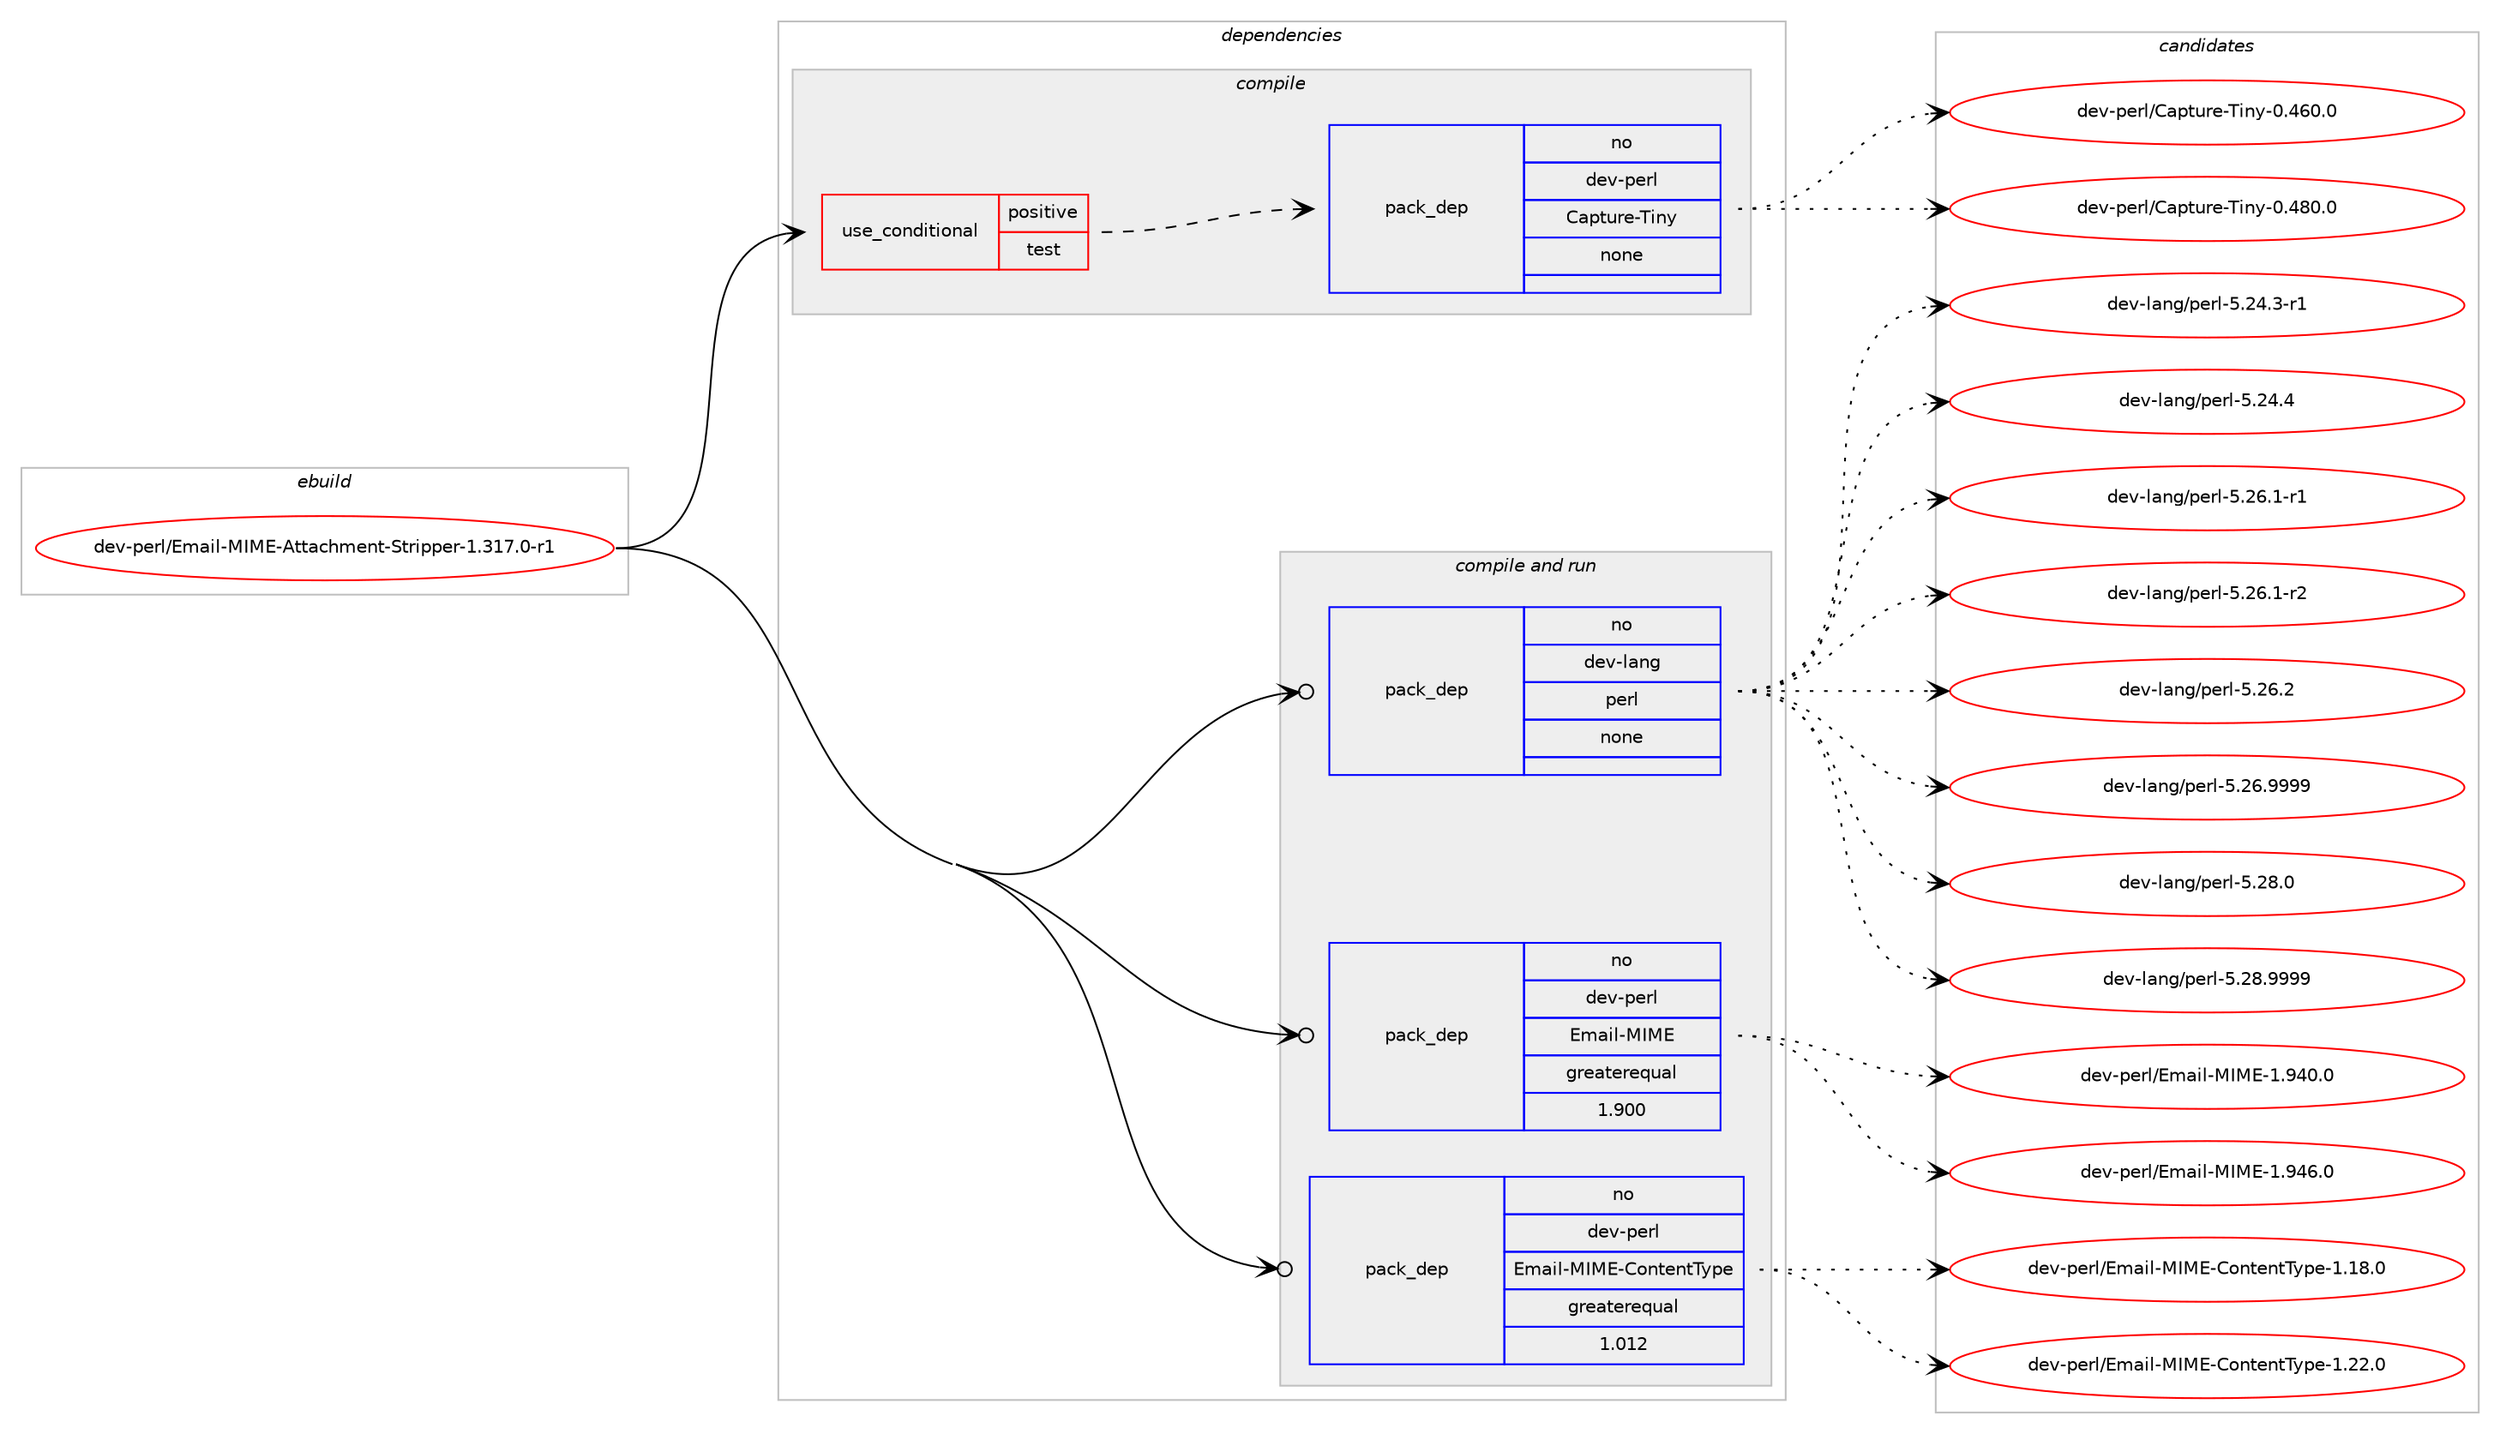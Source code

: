 digraph prolog {

# *************
# Graph options
# *************

newrank=true;
concentrate=true;
compound=true;
graph [rankdir=LR,fontname=Helvetica,fontsize=10,ranksep=1.5];#, ranksep=2.5, nodesep=0.2];
edge  [arrowhead=vee];
node  [fontname=Helvetica,fontsize=10];

# **********
# The ebuild
# **********

subgraph cluster_leftcol {
color=gray;
rank=same;
label=<<i>ebuild</i>>;
id [label="dev-perl/Email-MIME-Attachment-Stripper-1.317.0-r1", color=red, width=4, href="../dev-perl/Email-MIME-Attachment-Stripper-1.317.0-r1.svg"];
}

# ****************
# The dependencies
# ****************

subgraph cluster_midcol {
color=gray;
label=<<i>dependencies</i>>;
subgraph cluster_compile {
fillcolor="#eeeeee";
style=filled;
label=<<i>compile</i>>;
subgraph cond368039 {
dependency1380582 [label=<<TABLE BORDER="0" CELLBORDER="1" CELLSPACING="0" CELLPADDING="4"><TR><TD ROWSPAN="3" CELLPADDING="10">use_conditional</TD></TR><TR><TD>positive</TD></TR><TR><TD>test</TD></TR></TABLE>>, shape=none, color=red];
subgraph pack989497 {
dependency1380583 [label=<<TABLE BORDER="0" CELLBORDER="1" CELLSPACING="0" CELLPADDING="4" WIDTH="220"><TR><TD ROWSPAN="6" CELLPADDING="30">pack_dep</TD></TR><TR><TD WIDTH="110">no</TD></TR><TR><TD>dev-perl</TD></TR><TR><TD>Capture-Tiny</TD></TR><TR><TD>none</TD></TR><TR><TD></TD></TR></TABLE>>, shape=none, color=blue];
}
dependency1380582:e -> dependency1380583:w [weight=20,style="dashed",arrowhead="vee"];
}
id:e -> dependency1380582:w [weight=20,style="solid",arrowhead="vee"];
}
subgraph cluster_compileandrun {
fillcolor="#eeeeee";
style=filled;
label=<<i>compile and run</i>>;
subgraph pack989498 {
dependency1380584 [label=<<TABLE BORDER="0" CELLBORDER="1" CELLSPACING="0" CELLPADDING="4" WIDTH="220"><TR><TD ROWSPAN="6" CELLPADDING="30">pack_dep</TD></TR><TR><TD WIDTH="110">no</TD></TR><TR><TD>dev-lang</TD></TR><TR><TD>perl</TD></TR><TR><TD>none</TD></TR><TR><TD></TD></TR></TABLE>>, shape=none, color=blue];
}
id:e -> dependency1380584:w [weight=20,style="solid",arrowhead="odotvee"];
subgraph pack989499 {
dependency1380585 [label=<<TABLE BORDER="0" CELLBORDER="1" CELLSPACING="0" CELLPADDING="4" WIDTH="220"><TR><TD ROWSPAN="6" CELLPADDING="30">pack_dep</TD></TR><TR><TD WIDTH="110">no</TD></TR><TR><TD>dev-perl</TD></TR><TR><TD>Email-MIME</TD></TR><TR><TD>greaterequal</TD></TR><TR><TD>1.900</TD></TR></TABLE>>, shape=none, color=blue];
}
id:e -> dependency1380585:w [weight=20,style="solid",arrowhead="odotvee"];
subgraph pack989500 {
dependency1380586 [label=<<TABLE BORDER="0" CELLBORDER="1" CELLSPACING="0" CELLPADDING="4" WIDTH="220"><TR><TD ROWSPAN="6" CELLPADDING="30">pack_dep</TD></TR><TR><TD WIDTH="110">no</TD></TR><TR><TD>dev-perl</TD></TR><TR><TD>Email-MIME-ContentType</TD></TR><TR><TD>greaterequal</TD></TR><TR><TD>1.012</TD></TR></TABLE>>, shape=none, color=blue];
}
id:e -> dependency1380586:w [weight=20,style="solid",arrowhead="odotvee"];
}
subgraph cluster_run {
fillcolor="#eeeeee";
style=filled;
label=<<i>run</i>>;
}
}

# **************
# The candidates
# **************

subgraph cluster_choices {
rank=same;
color=gray;
label=<<i>candidates</i>>;

subgraph choice989497 {
color=black;
nodesep=1;
choice1001011184511210111410847679711211611711410145841051101214548465254484648 [label="dev-perl/Capture-Tiny-0.460.0", color=red, width=4,href="../dev-perl/Capture-Tiny-0.460.0.svg"];
choice1001011184511210111410847679711211611711410145841051101214548465256484648 [label="dev-perl/Capture-Tiny-0.480.0", color=red, width=4,href="../dev-perl/Capture-Tiny-0.480.0.svg"];
dependency1380583:e -> choice1001011184511210111410847679711211611711410145841051101214548465254484648:w [style=dotted,weight="100"];
dependency1380583:e -> choice1001011184511210111410847679711211611711410145841051101214548465256484648:w [style=dotted,weight="100"];
}
subgraph choice989498 {
color=black;
nodesep=1;
choice100101118451089711010347112101114108455346505246514511449 [label="dev-lang/perl-5.24.3-r1", color=red, width=4,href="../dev-lang/perl-5.24.3-r1.svg"];
choice10010111845108971101034711210111410845534650524652 [label="dev-lang/perl-5.24.4", color=red, width=4,href="../dev-lang/perl-5.24.4.svg"];
choice100101118451089711010347112101114108455346505446494511449 [label="dev-lang/perl-5.26.1-r1", color=red, width=4,href="../dev-lang/perl-5.26.1-r1.svg"];
choice100101118451089711010347112101114108455346505446494511450 [label="dev-lang/perl-5.26.1-r2", color=red, width=4,href="../dev-lang/perl-5.26.1-r2.svg"];
choice10010111845108971101034711210111410845534650544650 [label="dev-lang/perl-5.26.2", color=red, width=4,href="../dev-lang/perl-5.26.2.svg"];
choice10010111845108971101034711210111410845534650544657575757 [label="dev-lang/perl-5.26.9999", color=red, width=4,href="../dev-lang/perl-5.26.9999.svg"];
choice10010111845108971101034711210111410845534650564648 [label="dev-lang/perl-5.28.0", color=red, width=4,href="../dev-lang/perl-5.28.0.svg"];
choice10010111845108971101034711210111410845534650564657575757 [label="dev-lang/perl-5.28.9999", color=red, width=4,href="../dev-lang/perl-5.28.9999.svg"];
dependency1380584:e -> choice100101118451089711010347112101114108455346505246514511449:w [style=dotted,weight="100"];
dependency1380584:e -> choice10010111845108971101034711210111410845534650524652:w [style=dotted,weight="100"];
dependency1380584:e -> choice100101118451089711010347112101114108455346505446494511449:w [style=dotted,weight="100"];
dependency1380584:e -> choice100101118451089711010347112101114108455346505446494511450:w [style=dotted,weight="100"];
dependency1380584:e -> choice10010111845108971101034711210111410845534650544650:w [style=dotted,weight="100"];
dependency1380584:e -> choice10010111845108971101034711210111410845534650544657575757:w [style=dotted,weight="100"];
dependency1380584:e -> choice10010111845108971101034711210111410845534650564648:w [style=dotted,weight="100"];
dependency1380584:e -> choice10010111845108971101034711210111410845534650564657575757:w [style=dotted,weight="100"];
}
subgraph choice989499 {
color=black;
nodesep=1;
choice1001011184511210111410847691099710510845777377694549465752484648 [label="dev-perl/Email-MIME-1.940.0", color=red, width=4,href="../dev-perl/Email-MIME-1.940.0.svg"];
choice1001011184511210111410847691099710510845777377694549465752544648 [label="dev-perl/Email-MIME-1.946.0", color=red, width=4,href="../dev-perl/Email-MIME-1.946.0.svg"];
dependency1380585:e -> choice1001011184511210111410847691099710510845777377694549465752484648:w [style=dotted,weight="100"];
dependency1380585:e -> choice1001011184511210111410847691099710510845777377694549465752544648:w [style=dotted,weight="100"];
}
subgraph choice989500 {
color=black;
nodesep=1;
choice10010111845112101114108476910997105108457773776945671111101161011101168412111210145494649564648 [label="dev-perl/Email-MIME-ContentType-1.18.0", color=red, width=4,href="../dev-perl/Email-MIME-ContentType-1.18.0.svg"];
choice10010111845112101114108476910997105108457773776945671111101161011101168412111210145494650504648 [label="dev-perl/Email-MIME-ContentType-1.22.0", color=red, width=4,href="../dev-perl/Email-MIME-ContentType-1.22.0.svg"];
dependency1380586:e -> choice10010111845112101114108476910997105108457773776945671111101161011101168412111210145494649564648:w [style=dotted,weight="100"];
dependency1380586:e -> choice10010111845112101114108476910997105108457773776945671111101161011101168412111210145494650504648:w [style=dotted,weight="100"];
}
}

}
